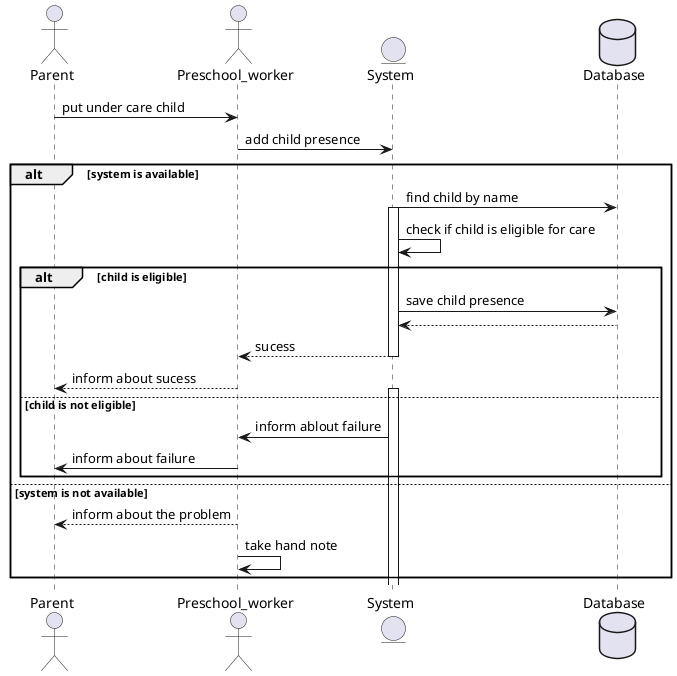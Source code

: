 @startuml recive_child
actor Parent  as parent
actor Preschool_worker as worker
entity System   as sys
database    Database    as db

parent -> worker : put under care child
worker -> sys : add child presence
alt system is available
    sys -> db: find child by name
    activate sys
    sys -> sys: check if child is eligible for care

    alt child is eligible 
    sys -> db : save child presence
    db --> sys
    sys --> worker: sucess
    deactivate sys
    worker --> parent: inform about sucess
    else child is not eligible
    activate sys
    sys -> worker: inform ablout failure
    worker -> parent: inform about failure
    end
else system is not available
worker --> parent: inform about the problem
worker -> worker : take hand note 
end

@enduml